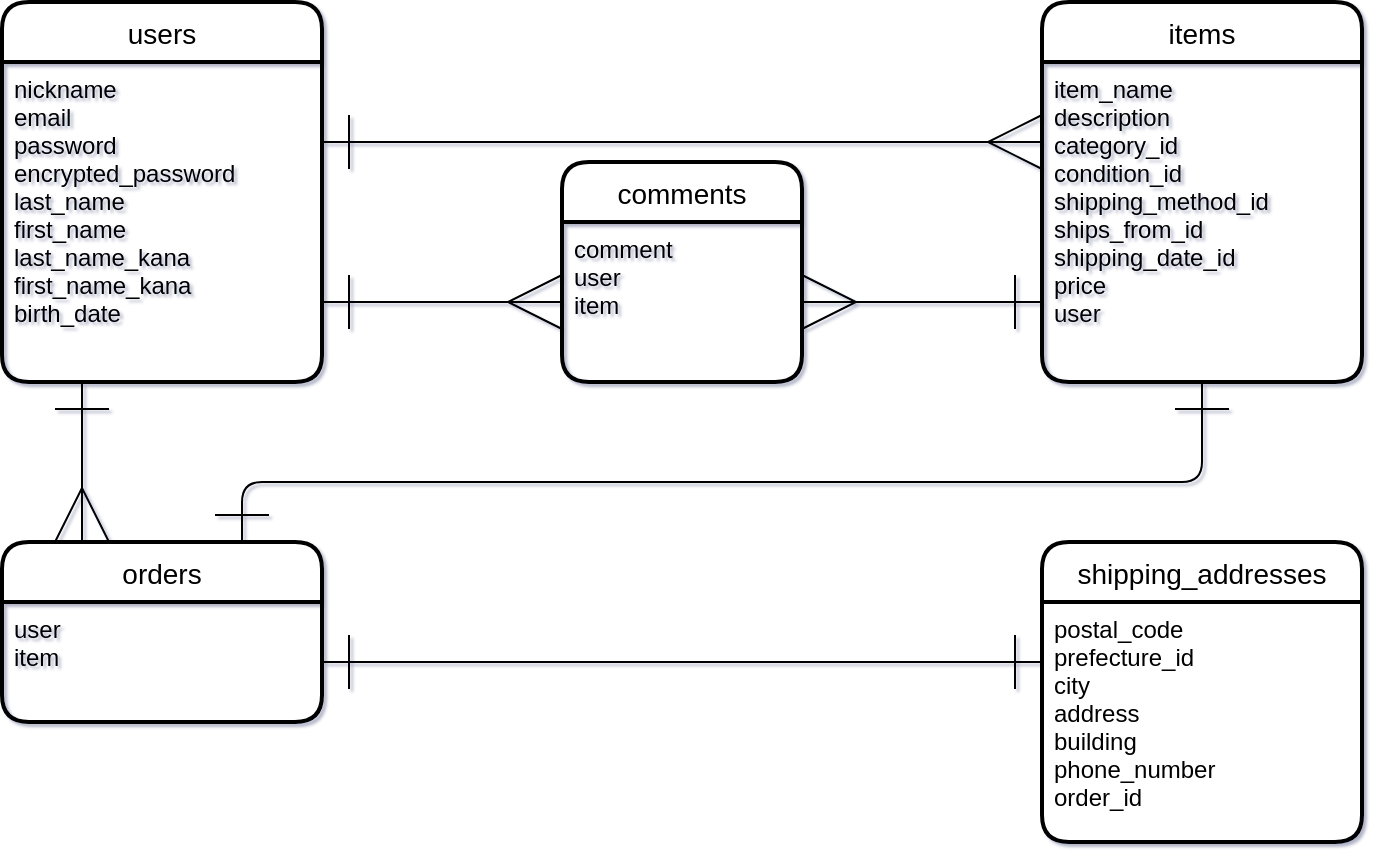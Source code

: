 <mxfile>
    <diagram id="JeC58mTcB5CMmE_PXRgb" name="ページ1">
        <mxGraphModel dx="882" dy="520" grid="1" gridSize="10" guides="0" tooltips="1" connect="1" arrows="0" fold="1" page="1" pageScale="1" pageWidth="827" pageHeight="1169" math="0" shadow="1">
            <root>
                <mxCell id="0"/>
                <mxCell id="1" parent="0"/>
                <mxCell id="257" value="orders" style="swimlane;childLayout=stackLayout;horizontal=1;startSize=30;horizontalStack=0;rounded=1;fontSize=14;fontStyle=0;strokeWidth=2;resizeParent=0;resizeLast=1;shadow=0;dashed=0;align=center;" vertex="1" parent="1">
                    <mxGeometry x="40" y="330" width="160" height="90" as="geometry"/>
                </mxCell>
                <mxCell id="258" value="user&#10;item" style="align=left;strokeColor=none;fillColor=none;spacingLeft=4;fontSize=12;verticalAlign=top;resizable=0;rotatable=0;part=1;" vertex="1" parent="257">
                    <mxGeometry y="30" width="160" height="60" as="geometry"/>
                </mxCell>
                <mxCell id="261" value="shipping_addresses" style="swimlane;childLayout=stackLayout;horizontal=1;startSize=30;horizontalStack=0;rounded=1;fontSize=14;fontStyle=0;strokeWidth=2;resizeParent=0;resizeLast=1;shadow=0;dashed=0;align=center;swimlaneFillColor=default;" vertex="1" parent="1">
                    <mxGeometry x="560" y="330" width="160" height="150" as="geometry"/>
                </mxCell>
                <mxCell id="262" value="postal_code&#10;prefecture_id&#10;city&#10;address&#10;building&#10;phone_number&#10;order_id&#10;" style="align=left;strokeColor=none;fillColor=none;spacingLeft=4;fontSize=12;verticalAlign=top;resizable=0;rotatable=0;part=1;" vertex="1" parent="261">
                    <mxGeometry y="30" width="160" height="120" as="geometry"/>
                </mxCell>
                <mxCell id="263" value="comments" style="swimlane;childLayout=stackLayout;horizontal=1;startSize=30;horizontalStack=0;rounded=1;fontSize=14;fontStyle=0;strokeWidth=2;resizeParent=0;resizeLast=1;shadow=0;dashed=0;align=center;" vertex="1" parent="1">
                    <mxGeometry x="320" y="140" width="120" height="110" as="geometry"/>
                </mxCell>
                <mxCell id="264" value="comment&#10;user&#10;item&#10;" style="align=left;strokeColor=none;fillColor=none;spacingLeft=4;fontSize=12;verticalAlign=top;resizable=0;rotatable=0;part=1;" vertex="1" parent="263">
                    <mxGeometry y="30" width="120" height="80" as="geometry"/>
                </mxCell>
                <mxCell id="265" value="items" style="swimlane;childLayout=stackLayout;horizontal=1;startSize=30;horizontalStack=0;rounded=1;fontSize=14;fontStyle=0;strokeWidth=2;resizeParent=0;resizeLast=1;shadow=0;dashed=0;align=center;" vertex="1" parent="1">
                    <mxGeometry x="560" y="60" width="160" height="190" as="geometry"/>
                </mxCell>
                <mxCell id="266" value="item_name&#10;description&#10;category_id&#10;condition_id&#10;shipping_method_id&#10;ships_from_id&#10;shipping_date_id&#10;price&#10;user&#10;" style="align=left;strokeColor=none;fillColor=none;spacingLeft=4;fontSize=12;verticalAlign=top;resizable=0;rotatable=0;part=1;" vertex="1" parent="265">
                    <mxGeometry y="30" width="160" height="160" as="geometry"/>
                </mxCell>
                <mxCell id="267" value="users" style="swimlane;childLayout=stackLayout;horizontal=1;startSize=30;horizontalStack=0;rounded=1;fontSize=14;fontStyle=0;strokeWidth=2;resizeParent=0;resizeLast=1;shadow=0;dashed=0;align=center;" vertex="1" parent="1">
                    <mxGeometry x="40" y="60" width="160" height="190" as="geometry"/>
                </mxCell>
                <mxCell id="268" value="nickname&#10;email&#10;password&#10;encrypted_password&#10;last_name&#10;first_name&#10;last_name_kana&#10;first_name_kana&#10;birth_date" style="align=left;strokeColor=none;fillColor=none;spacingLeft=4;fontSize=12;verticalAlign=top;resizable=0;rotatable=0;part=1;" vertex="1" parent="267">
                    <mxGeometry y="30" width="160" height="160" as="geometry"/>
                </mxCell>
                <mxCell id="273" style="edgeStyle=none;html=1;exitX=0.75;exitY=0;exitDx=0;exitDy=0;entryX=0.5;entryY=1;entryDx=0;entryDy=0;startArrow=ERone;startFill=0;endArrow=ERone;endFill=0;startSize=25;endSize=25;" edge="1" parent="1" source="257" target="266">
                    <mxGeometry relative="1" as="geometry">
                        <Array as="points">
                            <mxPoint x="160" y="300"/>
                            <mxPoint x="640" y="300"/>
                        </Array>
                    </mxGeometry>
                </mxCell>
                <mxCell id="275" style="edgeStyle=none;html=1;exitX=0.25;exitY=1;exitDx=0;exitDy=0;entryX=0.25;entryY=0;entryDx=0;entryDy=0;startArrow=ERone;startFill=0;endArrow=ERmany;endFill=0;startSize=25;endSize=25;" edge="1" parent="1" source="268" target="257">
                    <mxGeometry relative="1" as="geometry"/>
                </mxCell>
                <mxCell id="281" style="edgeStyle=none;html=1;exitX=1;exitY=0.25;exitDx=0;exitDy=0;startArrow=ERone;startFill=0;endArrow=ERmany;endFill=0;startSize=25;endSize=25;entryX=0;entryY=0.25;entryDx=0;entryDy=0;" edge="1" parent="1" source="268" target="266">
                    <mxGeometry relative="1" as="geometry">
                        <mxPoint x="480" y="90" as="targetPoint"/>
                    </mxGeometry>
                </mxCell>
                <mxCell id="282" style="edgeStyle=none;html=1;exitX=1;exitY=0.5;exitDx=0;exitDy=0;entryX=0;entryY=0.25;entryDx=0;entryDy=0;startArrow=ERone;startFill=0;endArrow=ERone;endFill=0;startSize=25;endSize=25;" edge="1" parent="1" source="258" target="262">
                    <mxGeometry relative="1" as="geometry"/>
                </mxCell>
                <mxCell id="284" style="edgeStyle=none;html=1;exitX=1;exitY=0.75;exitDx=0;exitDy=0;startArrow=ERone;startFill=0;endArrow=ERmany;endFill=0;startSize=25;endSize=25;entryX=0;entryY=0.5;entryDx=0;entryDy=0;" edge="1" parent="1" source="268" target="264">
                    <mxGeometry relative="1" as="geometry">
                        <mxPoint x="280" y="240" as="targetPoint"/>
                    </mxGeometry>
                </mxCell>
                <mxCell id="285" style="edgeStyle=none;html=1;exitX=0;exitY=0.75;exitDx=0;exitDy=0;entryX=1;entryY=0.5;entryDx=0;entryDy=0;startArrow=ERone;startFill=0;endArrow=ERmany;endFill=0;startSize=25;endSize=25;" edge="1" parent="1" source="266" target="264">
                    <mxGeometry relative="1" as="geometry"/>
                </mxCell>
            </root>
        </mxGraphModel>
    </diagram>
</mxfile>